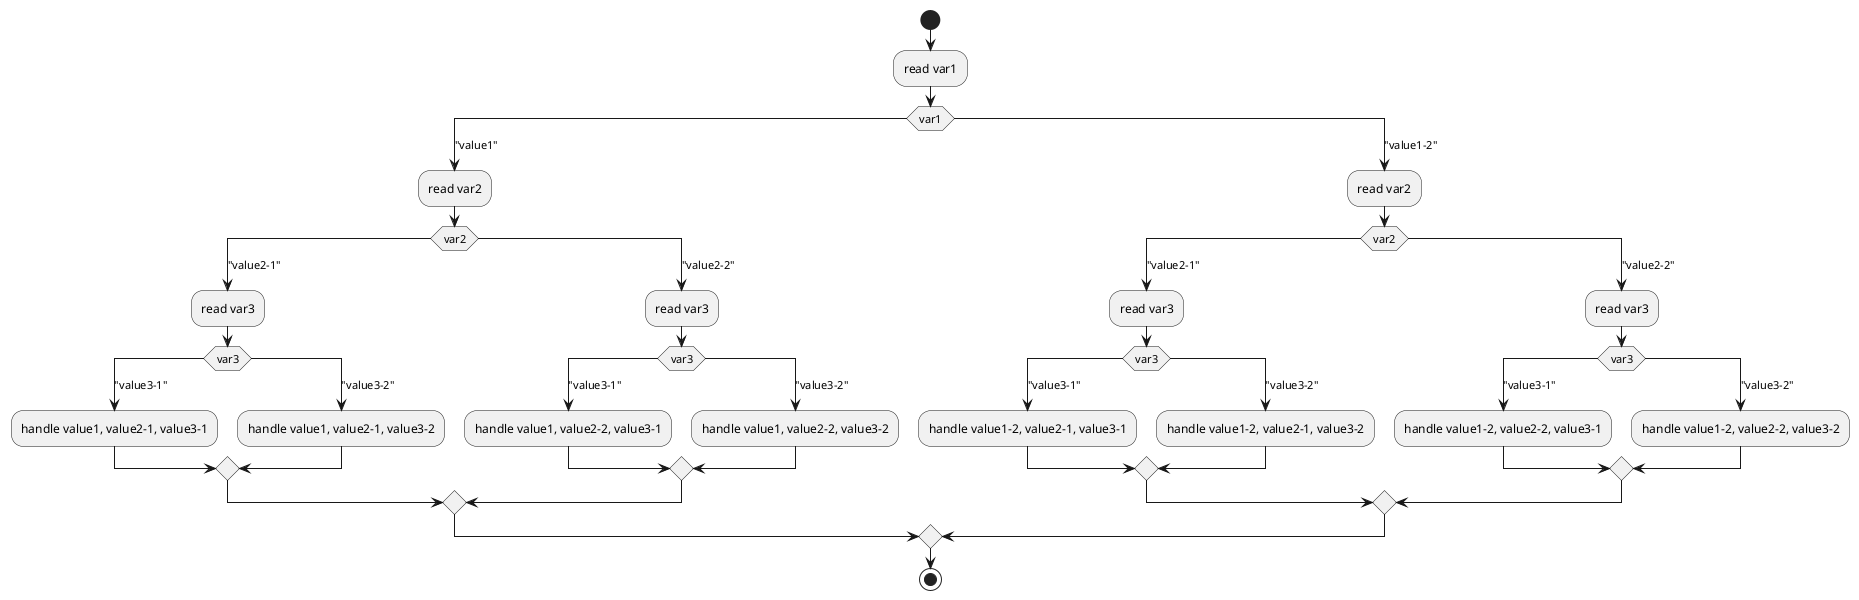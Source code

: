 @startuml
start

:read var1;
switch (var1)
case ("value1")
  :read var2;
  switch (var2)
  case ("value2-1")
    :read var3;
    switch (var3)
    case ("value3-1")
      :handle value1, value2-1, value3-1;
    case ("value3-2")
      :handle value1, value2-1, value3-2;
    endswitch
  case ("value2-2")
    :read var3;
    switch (var3)
    case ("value3-1")
      :handle value1, value2-2, value3-1;
    case ("value3-2")
      :handle value1, value2-2, value3-2;
    endswitch
  endswitch
case ("value1-2")
  :read var2;
  switch (var2)
  case ("value2-1")
    :read var3;
    switch (var3)
    case ("value3-1")
      :handle value1-2, value2-1, value3-1;
    case ("value3-2")
      :handle value1-2, value2-1, value3-2;
    endswitch
  case ("value2-2")
    :read var3;
    switch (var3)
    case ("value3-1")
      :handle value1-2, value2-2, value3-1;
    case ("value3-2")
      :handle value1-2, value2-2, value3-2;
    endswitch
  endswitch
endswitch

stop
@enduml

@startuml
start

:read var1;
switch (var1)
case (Enum1::ValueA)
  :read var2;
  switch (var2)
  case (Enum2::ValueA)
    :read var3;
    switch (var3)
    case (Enum3::ValueA)
      :handle Enum1::ValueA, Enum2::ValueA, Enum3::ValueA;
    case (Enum3::ValueB)
      :handle Enum1::ValueA, Enum2::ValueA, Enum3::ValueB;
    endswitch
  case (Enum2::ValueB)
    :read var3;
    switch (var3)
    case (Enum3::ValueA)
      :handle Enum1::ValueA, Enum2::ValueB, Enum3::ValueA;
    case (Enum3::ValueB)
      :handle Enum1::ValueA, Enum2::ValueB, Enum3::ValueB;
    endswitch
  endswitch
case (Enum1::ValueB)
  :read var2;
  switch (var2)
  case (Enum2::ValueA)
    :read var3;
    switch (var3)
    case (Enum3::ValueA)
      :handle Enum1::ValueB, Enum2::ValueA, Enum3::ValueA;
    case (Enum3::ValueB)
      :handle Enum1::ValueB, Enum2::ValueA, Enum3::ValueB;
    endswitch
  case (Enum2::ValueB)
    :read var3;
    switch (var3)
    case (Enum3::ValueA)
      :handle Enum1::ValueB, Enum2::ValueB, Enum3::ValueA;
    case (Enum3::ValueB)
      :handle Enum1::ValueB, Enum2::ValueB, Enum3::ValueB;
    endswitch
  endswitch
endswitch

stop
@enduml
